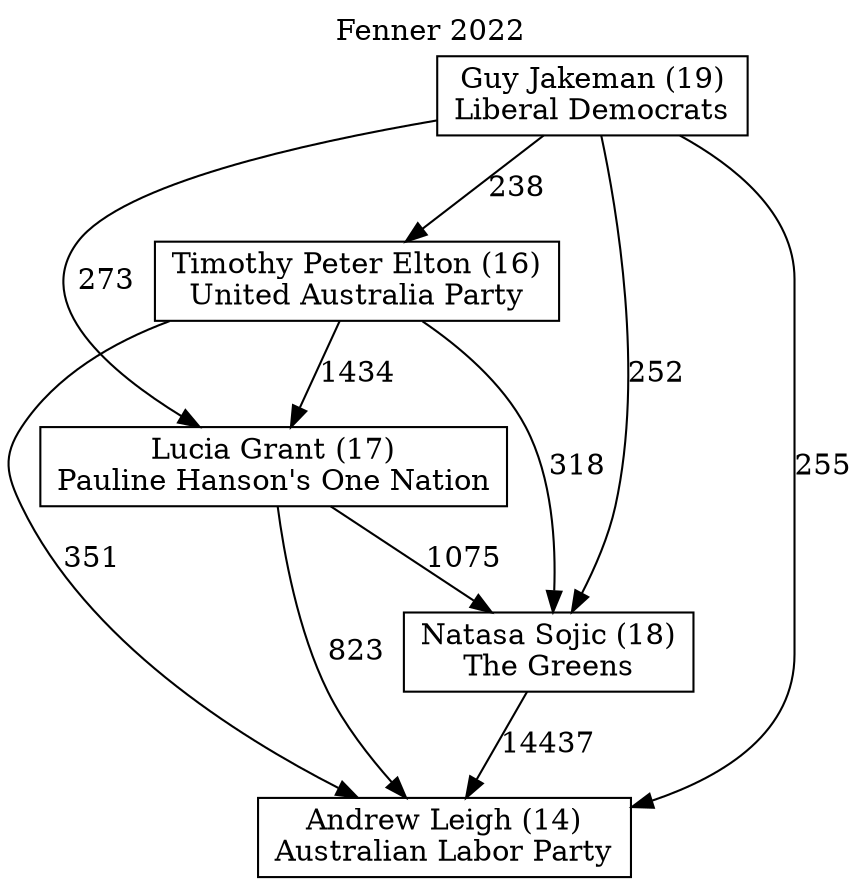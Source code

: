// House preference flow
digraph "Andrew Leigh (14)_Fenner_2022" {
	graph [label="Fenner 2022" labelloc=t mclimit=10]
	node [shape=box]
	"Andrew Leigh (14)" [label="Andrew Leigh (14)
Australian Labor Party"]
	"Natasa Sojic (18)" [label="Natasa Sojic (18)
The Greens"]
	"Lucia Grant (17)" [label="Lucia Grant (17)
Pauline Hanson's One Nation"]
	"Timothy Peter Elton (16)" [label="Timothy Peter Elton (16)
United Australia Party"]
	"Guy Jakeman (19)" [label="Guy Jakeman (19)
Liberal Democrats"]
	"Natasa Sojic (18)" -> "Andrew Leigh (14)" [label=14437]
	"Lucia Grant (17)" -> "Natasa Sojic (18)" [label=1075]
	"Timothy Peter Elton (16)" -> "Lucia Grant (17)" [label=1434]
	"Guy Jakeman (19)" -> "Timothy Peter Elton (16)" [label=238]
	"Lucia Grant (17)" -> "Andrew Leigh (14)" [label=823]
	"Timothy Peter Elton (16)" -> "Andrew Leigh (14)" [label=351]
	"Guy Jakeman (19)" -> "Andrew Leigh (14)" [label=255]
	"Guy Jakeman (19)" -> "Lucia Grant (17)" [label=273]
	"Timothy Peter Elton (16)" -> "Natasa Sojic (18)" [label=318]
	"Guy Jakeman (19)" -> "Natasa Sojic (18)" [label=252]
}
